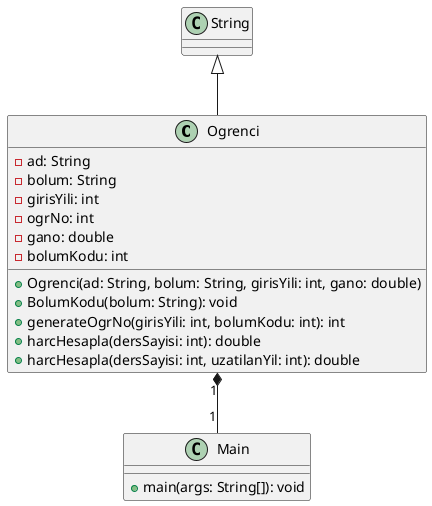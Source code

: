 @startuml
class Ogrenci {
  - ad: String
  - bolum: String
  - girisYili: int
  - ogrNo: int
  - gano: double
  - bolumKodu: int

  + Ogrenci(ad: String, bolum: String, girisYili: int, gano: double)
  + BolumKodu(bolum: String): void
  + generateOgrNo(girisYili: int, bolumKodu: int): int
  + harcHesapla(dersSayisi: int): double
  + harcHesapla(dersSayisi: int, uzatilanYil: int): double
}

class Main {
  + main(args: String[]): void
}

String <|-- Ogrenci
Ogrenci "1" *-- "1" Main
@enduml
